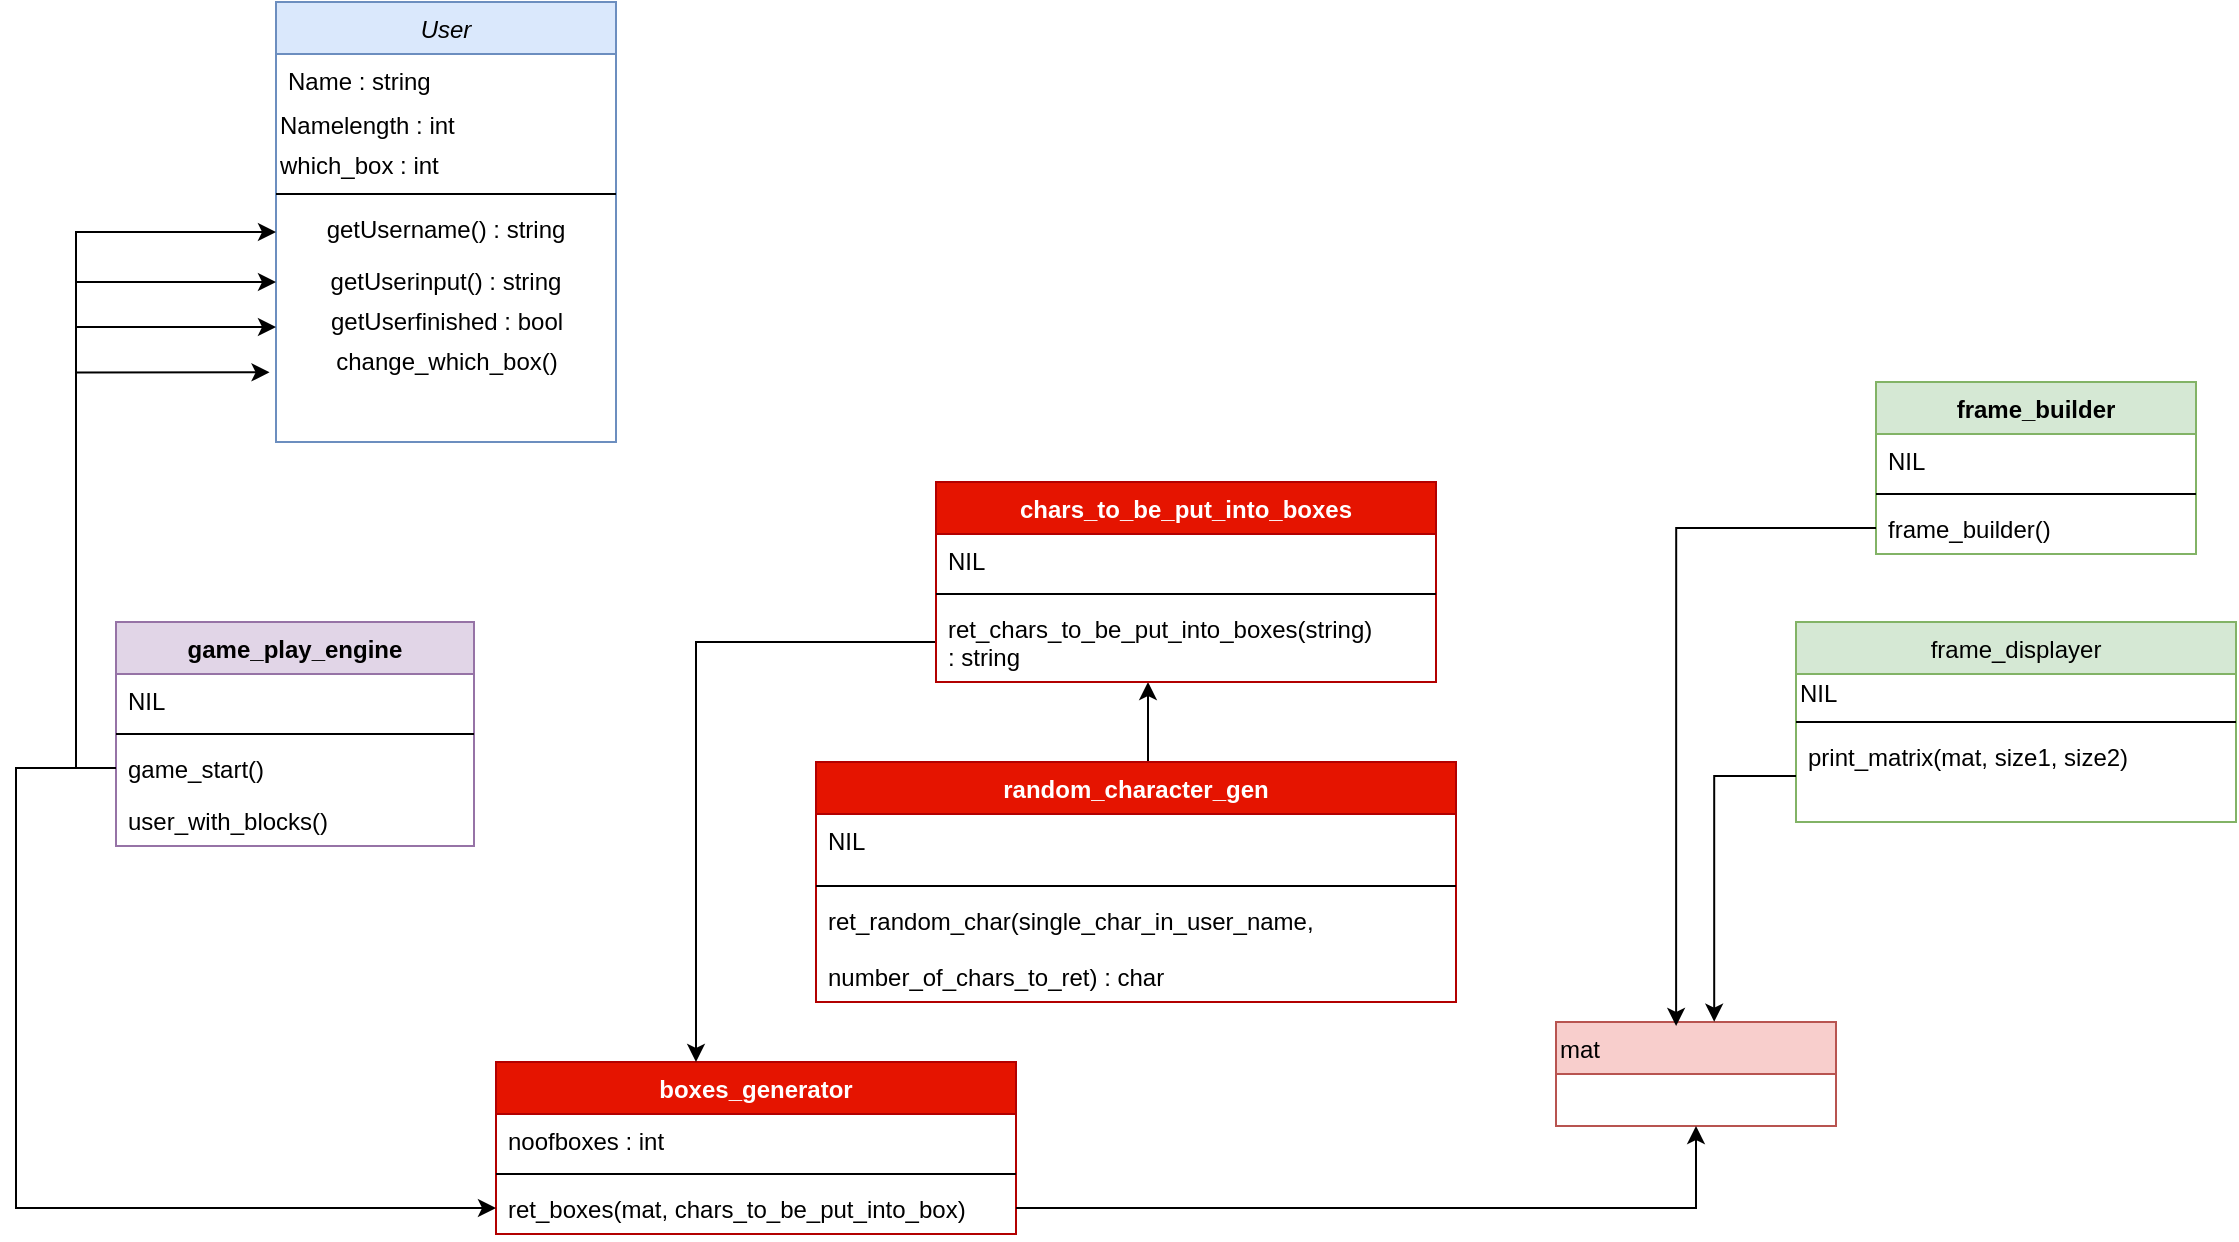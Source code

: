 <mxfile version="14.6.0" type="device"><diagram id="C5RBs43oDa-KdzZeNtuy" name="Page-1"><mxGraphModel dx="2067" dy="643" grid="1" gridSize="10" guides="1" tooltips="1" connect="1" arrows="1" fold="1" page="1" pageScale="1" pageWidth="827" pageHeight="1169" math="0" shadow="0"><root><mxCell id="WIyWlLk6GJQsqaUBKTNV-0"/><mxCell id="WIyWlLk6GJQsqaUBKTNV-1" parent="WIyWlLk6GJQsqaUBKTNV-0"/><mxCell id="zkfFHV4jXpPFQw0GAbJ--0" value="User" style="swimlane;fontStyle=2;align=center;verticalAlign=top;childLayout=stackLayout;horizontal=1;startSize=26;horizontalStack=0;resizeParent=1;resizeLast=0;collapsible=1;marginBottom=0;rounded=0;shadow=0;strokeWidth=1;fillColor=#dae8fc;strokeColor=#6c8ebf;" parent="WIyWlLk6GJQsqaUBKTNV-1" vertex="1"><mxGeometry x="100" y="160" width="170" height="220" as="geometry"><mxRectangle x="230" y="140" width="160" height="26" as="alternateBounds"/></mxGeometry></mxCell><mxCell id="zkfFHV4jXpPFQw0GAbJ--1" value="Name : string" style="text;align=left;verticalAlign=top;spacingLeft=4;spacingRight=4;overflow=hidden;rotatable=0;points=[[0,0.5],[1,0.5]];portConstraint=eastwest;" parent="zkfFHV4jXpPFQw0GAbJ--0" vertex="1"><mxGeometry y="26" width="170" height="26" as="geometry"/></mxCell><mxCell id="V-qzJ_EvuUCUrSk_ojDP-34" value="&lt;div align=&quot;left&quot;&gt;Namelength : int&lt;/div&gt;" style="text;html=1;align=left;verticalAlign=middle;resizable=0;points=[];autosize=1;" parent="zkfFHV4jXpPFQw0GAbJ--0" vertex="1"><mxGeometry y="52" width="170" height="20" as="geometry"/></mxCell><mxCell id="V-qzJ_EvuUCUrSk_ojDP-32" value="&lt;div align=&quot;left&quot;&gt;which_box : int&lt;/div&gt;" style="text;html=1;align=left;verticalAlign=middle;resizable=0;points=[];autosize=1;" parent="zkfFHV4jXpPFQw0GAbJ--0" vertex="1"><mxGeometry y="72" width="170" height="20" as="geometry"/></mxCell><mxCell id="zkfFHV4jXpPFQw0GAbJ--4" value="" style="line;html=1;strokeWidth=1;align=left;verticalAlign=middle;spacingTop=-1;spacingLeft=3;spacingRight=3;rotatable=0;labelPosition=right;points=[];portConstraint=eastwest;" parent="zkfFHV4jXpPFQw0GAbJ--0" vertex="1"><mxGeometry y="92" width="170" height="8" as="geometry"/></mxCell><mxCell id="zkfFHV4jXpPFQw0GAbJ--5" value="getUsername() : string&#xA;" style="text;align=center;verticalAlign=top;spacingLeft=4;spacingRight=4;overflow=hidden;rotatable=0;points=[[0,0.5],[1,0.5]];portConstraint=eastwest;" parent="zkfFHV4jXpPFQw0GAbJ--0" vertex="1"><mxGeometry y="100" width="170" height="30" as="geometry"/></mxCell><mxCell id="V-qzJ_EvuUCUrSk_ojDP-3" value="&lt;div&gt;&lt;br&gt;&lt;/div&gt;&lt;div&gt;getUserinput() : string&lt;/div&gt;&lt;div&gt;&lt;br&gt;&lt;/div&gt;" style="text;html=1;strokeColor=none;fillColor=none;align=center;verticalAlign=middle;whiteSpace=wrap;rounded=0;" parent="zkfFHV4jXpPFQw0GAbJ--0" vertex="1"><mxGeometry y="130" width="170" height="20" as="geometry"/></mxCell><mxCell id="V-qzJ_EvuUCUrSk_ojDP-33" value="&lt;div&gt;getUserfinished : bool&lt;/div&gt;" style="text;html=1;align=center;verticalAlign=middle;resizable=0;points=[];autosize=1;" parent="zkfFHV4jXpPFQw0GAbJ--0" vertex="1"><mxGeometry y="150" width="170" height="20" as="geometry"/></mxCell><mxCell id="V-qzJ_EvuUCUrSk_ojDP-81" value="change_which_box()" style="text;html=1;align=center;verticalAlign=middle;resizable=0;points=[];autosize=1;" parent="zkfFHV4jXpPFQw0GAbJ--0" vertex="1"><mxGeometry y="170" width="170" height="20" as="geometry"/></mxCell><mxCell id="zkfFHV4jXpPFQw0GAbJ--17" value="frame_displayer" style="swimlane;fontStyle=0;align=center;verticalAlign=top;childLayout=stackLayout;horizontal=1;startSize=26;horizontalStack=0;resizeParent=1;resizeLast=0;collapsible=1;marginBottom=0;rounded=0;shadow=0;strokeWidth=1;fillColor=#d5e8d4;strokeColor=#82b366;" parent="WIyWlLk6GJQsqaUBKTNV-1" vertex="1"><mxGeometry x="860" y="470" width="220" height="100" as="geometry"><mxRectangle x="440" y="170" width="160" height="26" as="alternateBounds"/></mxGeometry></mxCell><mxCell id="V-qzJ_EvuUCUrSk_ojDP-5" value="NIL" style="text;html=1;strokeColor=none;fillColor=none;align=left;verticalAlign=middle;whiteSpace=wrap;rounded=0;" parent="zkfFHV4jXpPFQw0GAbJ--17" vertex="1"><mxGeometry y="26" width="220" height="20" as="geometry"/></mxCell><mxCell id="zkfFHV4jXpPFQw0GAbJ--23" value="" style="line;html=1;strokeWidth=1;align=left;verticalAlign=middle;spacingTop=-1;spacingLeft=3;spacingRight=3;rotatable=0;labelPosition=right;points=[];portConstraint=eastwest;" parent="zkfFHV4jXpPFQw0GAbJ--17" vertex="1"><mxGeometry y="46" width="220" height="8" as="geometry"/></mxCell><mxCell id="zkfFHV4jXpPFQw0GAbJ--24" value="print_matrix(mat, size1, size2)&#xA;" style="text;align=left;verticalAlign=top;spacingLeft=4;spacingRight=4;overflow=hidden;rotatable=0;points=[[0,0.5],[1,0.5]];portConstraint=eastwest;" parent="zkfFHV4jXpPFQw0GAbJ--17" vertex="1"><mxGeometry y="54" width="220" height="46" as="geometry"/></mxCell><mxCell id="j0BqiP_GL6mQA4FbBc72-2" style="edgeStyle=orthogonalEdgeStyle;rounded=0;orthogonalLoop=1;jettySize=auto;html=1;entryX=0.424;entryY=1;entryDx=0;entryDy=0;entryPerimeter=0;" edge="1" parent="WIyWlLk6GJQsqaUBKTNV-1" source="V-qzJ_EvuUCUrSk_ojDP-17" target="V-qzJ_EvuUCUrSk_ojDP-50"><mxGeometry relative="1" as="geometry"><mxPoint x="540" y="520" as="targetPoint"/><Array as="points"><mxPoint x="536" y="530"/><mxPoint x="536" y="530"/></Array></mxGeometry></mxCell><mxCell id="V-qzJ_EvuUCUrSk_ojDP-17" value="random_character_gen" style="swimlane;fontStyle=1;align=center;verticalAlign=top;childLayout=stackLayout;horizontal=1;startSize=26;horizontalStack=0;resizeParent=1;resizeParentMax=0;resizeLast=0;collapsible=1;marginBottom=0;fillColor=#e51400;strokeColor=#B20000;fontColor=#ffffff;" parent="WIyWlLk6GJQsqaUBKTNV-1" vertex="1"><mxGeometry x="370" y="540" width="320" height="120" as="geometry"/></mxCell><mxCell id="V-qzJ_EvuUCUrSk_ojDP-18" value="NIL&#xA;" style="text;strokeColor=none;fillColor=none;align=left;verticalAlign=top;spacingLeft=4;spacingRight=4;overflow=hidden;rotatable=0;points=[[0,0.5],[1,0.5]];portConstraint=eastwest;" parent="V-qzJ_EvuUCUrSk_ojDP-17" vertex="1"><mxGeometry y="26" width="320" height="32" as="geometry"/></mxCell><mxCell id="V-qzJ_EvuUCUrSk_ojDP-19" value="" style="line;strokeWidth=1;fillColor=none;align=left;verticalAlign=middle;spacingTop=-1;spacingLeft=3;spacingRight=3;rotatable=0;labelPosition=right;points=[];portConstraint=eastwest;" parent="V-qzJ_EvuUCUrSk_ojDP-17" vertex="1"><mxGeometry y="58" width="320" height="8" as="geometry"/></mxCell><mxCell id="V-qzJ_EvuUCUrSk_ojDP-20" value="ret_random_char(single_char_in_user_name, &#xA;&#xA;number_of_chars_to_ret) : char&#xA;" style="text;strokeColor=none;fillColor=none;align=left;verticalAlign=top;spacingLeft=4;spacingRight=4;overflow=hidden;rotatable=0;points=[[0,0.5],[1,0.5]];portConstraint=eastwest;" parent="V-qzJ_EvuUCUrSk_ojDP-17" vertex="1"><mxGeometry y="66" width="320" height="54" as="geometry"/></mxCell><mxCell id="V-qzJ_EvuUCUrSk_ojDP-23" value="boxes_generator" style="swimlane;fontStyle=1;align=center;verticalAlign=top;childLayout=stackLayout;horizontal=1;startSize=26;horizontalStack=0;resizeParent=1;resizeParentMax=0;resizeLast=0;collapsible=1;marginBottom=0;fillColor=#e51400;strokeColor=#B20000;fontColor=#ffffff;" parent="WIyWlLk6GJQsqaUBKTNV-1" vertex="1"><mxGeometry x="210" y="690" width="260" height="86" as="geometry"/></mxCell><mxCell id="V-qzJ_EvuUCUrSk_ojDP-24" value="noofboxes : int" style="text;strokeColor=none;fillColor=none;align=left;verticalAlign=top;spacingLeft=4;spacingRight=4;overflow=hidden;rotatable=0;points=[[0,0.5],[1,0.5]];portConstraint=eastwest;" parent="V-qzJ_EvuUCUrSk_ojDP-23" vertex="1"><mxGeometry y="26" width="260" height="26" as="geometry"/></mxCell><mxCell id="V-qzJ_EvuUCUrSk_ojDP-25" value="" style="line;strokeWidth=1;fillColor=none;align=left;verticalAlign=middle;spacingTop=-1;spacingLeft=3;spacingRight=3;rotatable=0;labelPosition=right;points=[];portConstraint=eastwest;" parent="V-qzJ_EvuUCUrSk_ojDP-23" vertex="1"><mxGeometry y="52" width="260" height="8" as="geometry"/></mxCell><mxCell id="V-qzJ_EvuUCUrSk_ojDP-26" value="ret_boxes(mat, chars_to_be_put_into_box)" style="text;strokeColor=none;fillColor=none;align=left;verticalAlign=top;spacingLeft=4;spacingRight=4;overflow=hidden;rotatable=0;points=[[0,0.5],[1,0.5]];portConstraint=eastwest;" parent="V-qzJ_EvuUCUrSk_ojDP-23" vertex="1"><mxGeometry y="60" width="260" height="26" as="geometry"/></mxCell><mxCell id="V-qzJ_EvuUCUrSk_ojDP-27" value="mat" style="swimlane;fontStyle=0;childLayout=stackLayout;horizontal=1;startSize=26;fillColor=#f8cecc;horizontalStack=0;resizeParent=1;resizeParentMax=0;resizeLast=0;collapsible=1;marginBottom=0;align=left;strokeColor=#b85450;" parent="WIyWlLk6GJQsqaUBKTNV-1" vertex="1"><mxGeometry x="740" y="670" width="140" height="52" as="geometry"/></mxCell><mxCell id="j0BqiP_GL6mQA4FbBc72-3" style="edgeStyle=orthogonalEdgeStyle;rounded=0;orthogonalLoop=1;jettySize=auto;html=1;" edge="1" parent="WIyWlLk6GJQsqaUBKTNV-1" source="V-qzJ_EvuUCUrSk_ojDP-47" target="V-qzJ_EvuUCUrSk_ojDP-23"><mxGeometry relative="1" as="geometry"><mxPoint x="310" y="610" as="targetPoint"/><Array as="points"><mxPoint x="310" y="480"/></Array></mxGeometry></mxCell><mxCell id="V-qzJ_EvuUCUrSk_ojDP-47" value="chars_to_be_put_into_boxes" style="swimlane;fontStyle=1;align=center;verticalAlign=top;childLayout=stackLayout;horizontal=1;startSize=26;horizontalStack=0;resizeParent=1;resizeParentMax=0;resizeLast=0;collapsible=1;marginBottom=0;fillColor=#e51400;strokeColor=#B20000;fontColor=#ffffff;" parent="WIyWlLk6GJQsqaUBKTNV-1" vertex="1"><mxGeometry x="430" y="400" width="250" height="100" as="geometry"/></mxCell><mxCell id="V-qzJ_EvuUCUrSk_ojDP-48" value="NIL" style="text;strokeColor=none;fillColor=none;align=left;verticalAlign=top;spacingLeft=4;spacingRight=4;overflow=hidden;rotatable=0;points=[[0,0.5],[1,0.5]];portConstraint=eastwest;" parent="V-qzJ_EvuUCUrSk_ojDP-47" vertex="1"><mxGeometry y="26" width="250" height="26" as="geometry"/></mxCell><mxCell id="V-qzJ_EvuUCUrSk_ojDP-49" value="" style="line;strokeWidth=1;fillColor=none;align=left;verticalAlign=middle;spacingTop=-1;spacingLeft=3;spacingRight=3;rotatable=0;labelPosition=right;points=[];portConstraint=eastwest;" parent="V-qzJ_EvuUCUrSk_ojDP-47" vertex="1"><mxGeometry y="52" width="250" height="8" as="geometry"/></mxCell><mxCell id="V-qzJ_EvuUCUrSk_ojDP-50" value="ret_chars_to_be_put_into_boxes(string)&#xA; : string" style="text;strokeColor=none;fillColor=none;align=left;verticalAlign=top;spacingLeft=4;spacingRight=4;overflow=hidden;rotatable=0;points=[[0,0.5],[1,0.5]];portConstraint=eastwest;" parent="V-qzJ_EvuUCUrSk_ojDP-47" vertex="1"><mxGeometry y="60" width="250" height="40" as="geometry"/></mxCell><mxCell id="V-qzJ_EvuUCUrSk_ojDP-68" value="frame_builder" style="swimlane;fontStyle=1;align=center;verticalAlign=top;childLayout=stackLayout;horizontal=1;startSize=26;horizontalStack=0;resizeParent=1;resizeParentMax=0;resizeLast=0;collapsible=1;marginBottom=0;fillColor=#d5e8d4;strokeColor=#82b366;" parent="WIyWlLk6GJQsqaUBKTNV-1" vertex="1"><mxGeometry x="900" y="350" width="160" height="86" as="geometry"/></mxCell><mxCell id="V-qzJ_EvuUCUrSk_ojDP-69" value="NIL" style="text;strokeColor=none;fillColor=none;align=left;verticalAlign=top;spacingLeft=4;spacingRight=4;overflow=hidden;rotatable=0;points=[[0,0.5],[1,0.5]];portConstraint=eastwest;" parent="V-qzJ_EvuUCUrSk_ojDP-68" vertex="1"><mxGeometry y="26" width="160" height="26" as="geometry"/></mxCell><mxCell id="V-qzJ_EvuUCUrSk_ojDP-70" value="" style="line;strokeWidth=1;fillColor=none;align=left;verticalAlign=middle;spacingTop=-1;spacingLeft=3;spacingRight=3;rotatable=0;labelPosition=right;points=[];portConstraint=eastwest;" parent="V-qzJ_EvuUCUrSk_ojDP-68" vertex="1"><mxGeometry y="52" width="160" height="8" as="geometry"/></mxCell><mxCell id="V-qzJ_EvuUCUrSk_ojDP-71" value="frame_builder()" style="text;strokeColor=none;fillColor=none;align=left;verticalAlign=top;spacingLeft=4;spacingRight=4;overflow=hidden;rotatable=0;points=[[0,0.5],[1,0.5]];portConstraint=eastwest;" parent="V-qzJ_EvuUCUrSk_ojDP-68" vertex="1"><mxGeometry y="60" width="160" height="26" as="geometry"/></mxCell><mxCell id="V-qzJ_EvuUCUrSk_ojDP-83" value="game_play_engine" style="swimlane;fontStyle=1;align=center;verticalAlign=top;childLayout=stackLayout;horizontal=1;startSize=26;horizontalStack=0;resizeParent=1;resizeParentMax=0;resizeLast=0;collapsible=1;marginBottom=0;fillColor=#e1d5e7;strokeColor=#9673a6;" parent="WIyWlLk6GJQsqaUBKTNV-1" vertex="1"><mxGeometry x="20" y="470" width="179" height="112" as="geometry"/></mxCell><mxCell id="V-qzJ_EvuUCUrSk_ojDP-84" value="NIL" style="text;strokeColor=none;fillColor=none;align=left;verticalAlign=top;spacingLeft=4;spacingRight=4;overflow=hidden;rotatable=0;points=[[0,0.5],[1,0.5]];portConstraint=eastwest;" parent="V-qzJ_EvuUCUrSk_ojDP-83" vertex="1"><mxGeometry y="26" width="179" height="26" as="geometry"/></mxCell><mxCell id="V-qzJ_EvuUCUrSk_ojDP-85" value="" style="line;strokeWidth=1;fillColor=none;align=left;verticalAlign=middle;spacingTop=-1;spacingLeft=3;spacingRight=3;rotatable=0;labelPosition=right;points=[];portConstraint=eastwest;" parent="V-qzJ_EvuUCUrSk_ojDP-83" vertex="1"><mxGeometry y="52" width="179" height="8" as="geometry"/></mxCell><mxCell id="V-qzJ_EvuUCUrSk_ojDP-86" value="game_start()" style="text;strokeColor=none;fillColor=none;align=left;verticalAlign=top;spacingLeft=4;spacingRight=4;overflow=hidden;rotatable=0;points=[[0,0.5],[1,0.5]];portConstraint=eastwest;" parent="V-qzJ_EvuUCUrSk_ojDP-83" vertex="1"><mxGeometry y="60" width="179" height="26" as="geometry"/></mxCell><mxCell id="V-qzJ_EvuUCUrSk_ojDP-93" value="user_with_blocks()" style="text;strokeColor=none;fillColor=none;align=left;verticalAlign=top;spacingLeft=4;spacingRight=4;overflow=hidden;rotatable=0;points=[[0,0.5],[1,0.5]];portConstraint=eastwest;" parent="V-qzJ_EvuUCUrSk_ojDP-83" vertex="1"><mxGeometry y="86" width="179" height="26" as="geometry"/></mxCell><mxCell id="V-qzJ_EvuUCUrSk_ojDP-108" style="edgeStyle=orthogonalEdgeStyle;rounded=0;orthogonalLoop=1;jettySize=auto;html=1;entryX=0.5;entryY=1;entryDx=0;entryDy=0;" parent="WIyWlLk6GJQsqaUBKTNV-1" source="V-qzJ_EvuUCUrSk_ojDP-26" target="V-qzJ_EvuUCUrSk_ojDP-27" edge="1"><mxGeometry relative="1" as="geometry"/></mxCell><mxCell id="j0BqiP_GL6mQA4FbBc72-5" style="edgeStyle=orthogonalEdgeStyle;rounded=0;orthogonalLoop=1;jettySize=auto;html=1;entryX=0.429;entryY=0.038;entryDx=0;entryDy=0;entryPerimeter=0;" edge="1" parent="WIyWlLk6GJQsqaUBKTNV-1" source="V-qzJ_EvuUCUrSk_ojDP-71" target="V-qzJ_EvuUCUrSk_ojDP-27"><mxGeometry relative="1" as="geometry"><mxPoint x="890" y="250" as="targetPoint"/></mxGeometry></mxCell><mxCell id="j0BqiP_GL6mQA4FbBc72-13" style="edgeStyle=orthogonalEdgeStyle;rounded=0;orthogonalLoop=1;jettySize=auto;html=1;exitX=0;exitY=0.5;exitDx=0;exitDy=0;entryX=0.565;entryY=-0.003;entryDx=0;entryDy=0;entryPerimeter=0;" edge="1" parent="WIyWlLk6GJQsqaUBKTNV-1" source="zkfFHV4jXpPFQw0GAbJ--24" target="V-qzJ_EvuUCUrSk_ojDP-27"><mxGeometry relative="1" as="geometry"><mxPoint x="820.0" y="547.471" as="targetPoint"/></mxGeometry></mxCell><mxCell id="j0BqiP_GL6mQA4FbBc72-15" style="edgeStyle=orthogonalEdgeStyle;rounded=0;orthogonalLoop=1;jettySize=auto;html=1;entryX=0;entryY=0.5;entryDx=0;entryDy=0;" edge="1" parent="WIyWlLk6GJQsqaUBKTNV-1" source="V-qzJ_EvuUCUrSk_ojDP-86" target="V-qzJ_EvuUCUrSk_ojDP-26"><mxGeometry relative="1" as="geometry"><mxPoint x="-30" y="740" as="targetPoint"/><Array as="points"><mxPoint x="-30" y="543"/><mxPoint x="-30" y="763"/></Array></mxGeometry></mxCell><mxCell id="j0BqiP_GL6mQA4FbBc72-16" style="edgeStyle=orthogonalEdgeStyle;rounded=0;orthogonalLoop=1;jettySize=auto;html=1;" edge="1" parent="WIyWlLk6GJQsqaUBKTNV-1" source="V-qzJ_EvuUCUrSk_ojDP-86" target="zkfFHV4jXpPFQw0GAbJ--5"><mxGeometry relative="1" as="geometry"><mxPoint y="280" as="targetPoint"/><Array as="points"><mxPoint y="543"/><mxPoint y="275"/></Array></mxGeometry></mxCell><mxCell id="j0BqiP_GL6mQA4FbBc72-17" style="edgeStyle=orthogonalEdgeStyle;rounded=0;orthogonalLoop=1;jettySize=auto;html=1;entryX=0;entryY=0.5;entryDx=0;entryDy=0;" edge="1" parent="WIyWlLk6GJQsqaUBKTNV-1" source="V-qzJ_EvuUCUrSk_ojDP-86" target="V-qzJ_EvuUCUrSk_ojDP-3"><mxGeometry relative="1" as="geometry"><mxPoint y="300" as="targetPoint"/><Array as="points"><mxPoint y="543"/><mxPoint y="300"/></Array></mxGeometry></mxCell><mxCell id="j0BqiP_GL6mQA4FbBc72-19" style="edgeStyle=orthogonalEdgeStyle;rounded=0;orthogonalLoop=1;jettySize=auto;html=1;entryX=0;entryY=0.625;entryDx=0;entryDy=0;entryPerimeter=0;" edge="1" parent="WIyWlLk6GJQsqaUBKTNV-1" source="V-qzJ_EvuUCUrSk_ojDP-86" target="V-qzJ_EvuUCUrSk_ojDP-33"><mxGeometry relative="1" as="geometry"><mxPoint y="320" as="targetPoint"/><Array as="points"><mxPoint y="543"/><mxPoint y="323"/></Array></mxGeometry></mxCell><mxCell id="j0BqiP_GL6mQA4FbBc72-20" style="edgeStyle=orthogonalEdgeStyle;rounded=0;orthogonalLoop=1;jettySize=auto;html=1;entryX=-0.019;entryY=0.759;entryDx=0;entryDy=0;entryPerimeter=0;" edge="1" parent="WIyWlLk6GJQsqaUBKTNV-1" source="V-qzJ_EvuUCUrSk_ojDP-86" target="V-qzJ_EvuUCUrSk_ojDP-81"><mxGeometry relative="1" as="geometry"><mxPoint y="340" as="targetPoint"/><Array as="points"><mxPoint y="543"/><mxPoint y="345"/></Array></mxGeometry></mxCell></root></mxGraphModel></diagram></mxfile>